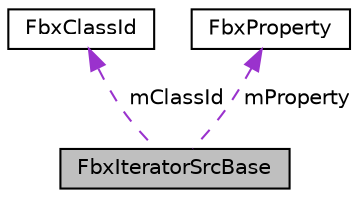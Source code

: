 digraph "FbxIteratorSrcBase"
{
  edge [fontname="Helvetica",fontsize="10",labelfontname="Helvetica",labelfontsize="10"];
  node [fontname="Helvetica",fontsize="10",shape=record];
  Node2 [label="FbxIteratorSrcBase",height=0.2,width=0.4,color="black", fillcolor="grey75", style="filled", fontcolor="black"];
  Node3 -> Node2 [dir="back",color="darkorchid3",fontsize="10",style="dashed",label=" mClassId" ];
  Node3 [label="FbxClassId",height=0.2,width=0.4,color="black", fillcolor="white", style="filled",URL="$class_fbx_class_id.html"];
  Node4 -> Node2 [dir="back",color="darkorchid3",fontsize="10",style="dashed",label=" mProperty" ];
  Node4 [label="FbxProperty",height=0.2,width=0.4,color="black", fillcolor="white", style="filled",URL="$class_fbx_property.html",tooltip="Class to hold user properties. "];
}
